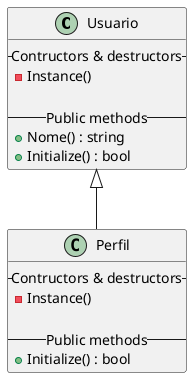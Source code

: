 @startuml

Usuario <|-- Perfil

class Usuario {
    -- Contructors & destructors --
    - Instance()
    
    -- Public methods --
    + Nome() : string
    + Initialize() : bool
}

class Perfil {
    -- Contructors & destructors --
    - Instance()
    
    -- Public methods --
    + Initialize() : bool
}

@enduml
